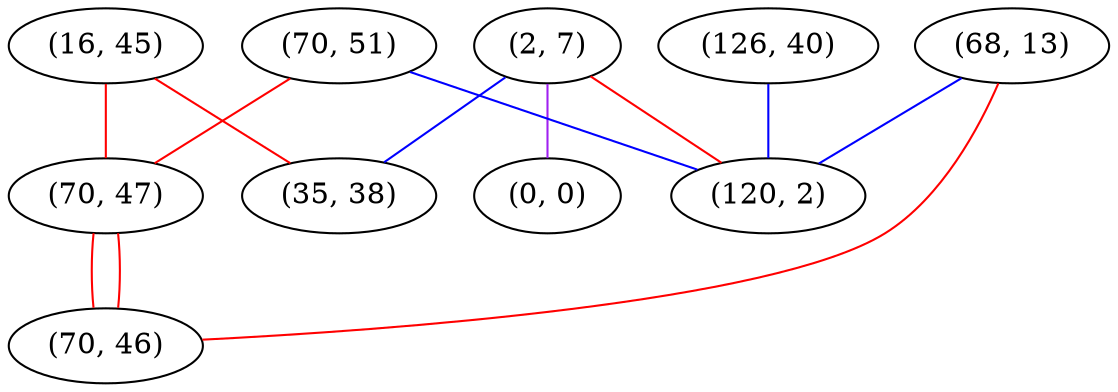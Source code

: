 graph "" {
"(2, 7)";
"(70, 51)";
"(0, 0)";
"(16, 45)";
"(126, 40)";
"(68, 13)";
"(120, 2)";
"(35, 38)";
"(70, 47)";
"(70, 46)";
"(2, 7)" -- "(0, 0)"  [color=purple, key=0, weight=4];
"(2, 7)" -- "(120, 2)"  [color=red, key=0, weight=1];
"(2, 7)" -- "(35, 38)"  [color=blue, key=0, weight=3];
"(70, 51)" -- "(70, 47)"  [color=red, key=0, weight=1];
"(70, 51)" -- "(120, 2)"  [color=blue, key=0, weight=3];
"(16, 45)" -- "(70, 47)"  [color=red, key=0, weight=1];
"(16, 45)" -- "(35, 38)"  [color=red, key=0, weight=1];
"(126, 40)" -- "(120, 2)"  [color=blue, key=0, weight=3];
"(68, 13)" -- "(120, 2)"  [color=blue, key=0, weight=3];
"(68, 13)" -- "(70, 46)"  [color=red, key=0, weight=1];
"(70, 47)" -- "(70, 46)"  [color=red, key=0, weight=1];
"(70, 47)" -- "(70, 46)"  [color=red, key=1, weight=1];
}
